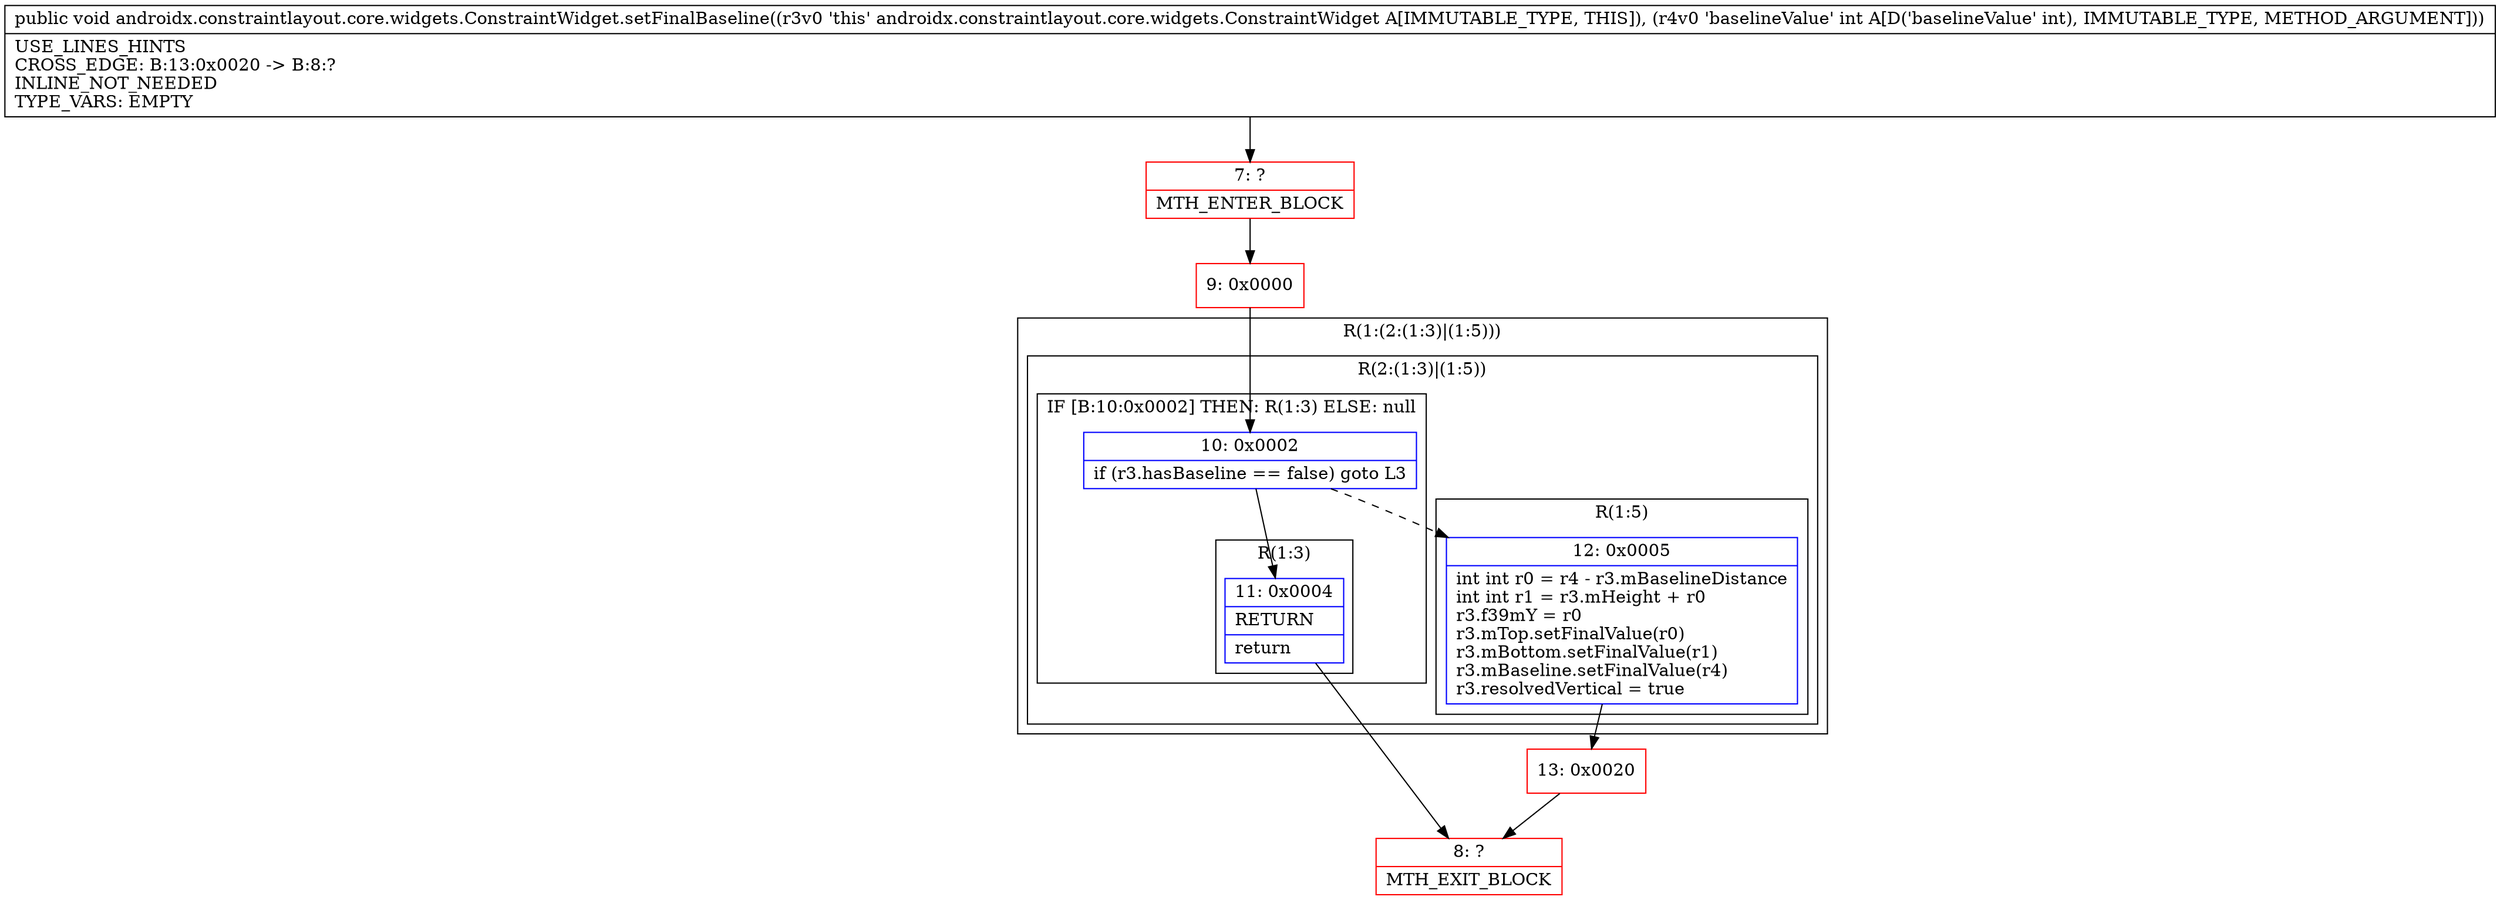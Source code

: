 digraph "CFG forandroidx.constraintlayout.core.widgets.ConstraintWidget.setFinalBaseline(I)V" {
subgraph cluster_Region_1596657264 {
label = "R(1:(2:(1:3)|(1:5)))";
node [shape=record,color=blue];
subgraph cluster_Region_946449210 {
label = "R(2:(1:3)|(1:5))";
node [shape=record,color=blue];
subgraph cluster_IfRegion_1678069900 {
label = "IF [B:10:0x0002] THEN: R(1:3) ELSE: null";
node [shape=record,color=blue];
Node_10 [shape=record,label="{10\:\ 0x0002|if (r3.hasBaseline == false) goto L3\l}"];
subgraph cluster_Region_1776177044 {
label = "R(1:3)";
node [shape=record,color=blue];
Node_11 [shape=record,label="{11\:\ 0x0004|RETURN\l|return\l}"];
}
}
subgraph cluster_Region_1344640027 {
label = "R(1:5)";
node [shape=record,color=blue];
Node_12 [shape=record,label="{12\:\ 0x0005|int int r0 = r4 \- r3.mBaselineDistance\lint int r1 = r3.mHeight + r0\lr3.f39mY = r0\lr3.mTop.setFinalValue(r0)\lr3.mBottom.setFinalValue(r1)\lr3.mBaseline.setFinalValue(r4)\lr3.resolvedVertical = true\l}"];
}
}
}
Node_7 [shape=record,color=red,label="{7\:\ ?|MTH_ENTER_BLOCK\l}"];
Node_9 [shape=record,color=red,label="{9\:\ 0x0000}"];
Node_8 [shape=record,color=red,label="{8\:\ ?|MTH_EXIT_BLOCK\l}"];
Node_13 [shape=record,color=red,label="{13\:\ 0x0020}"];
MethodNode[shape=record,label="{public void androidx.constraintlayout.core.widgets.ConstraintWidget.setFinalBaseline((r3v0 'this' androidx.constraintlayout.core.widgets.ConstraintWidget A[IMMUTABLE_TYPE, THIS]), (r4v0 'baselineValue' int A[D('baselineValue' int), IMMUTABLE_TYPE, METHOD_ARGUMENT]))  | USE_LINES_HINTS\lCROSS_EDGE: B:13:0x0020 \-\> B:8:?\lINLINE_NOT_NEEDED\lTYPE_VARS: EMPTY\l}"];
MethodNode -> Node_7;Node_10 -> Node_11;
Node_10 -> Node_12[style=dashed];
Node_11 -> Node_8;
Node_12 -> Node_13;
Node_7 -> Node_9;
Node_9 -> Node_10;
Node_13 -> Node_8;
}

